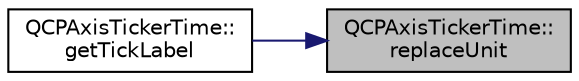 digraph "QCPAxisTickerTime::replaceUnit"
{
 // LATEX_PDF_SIZE
  edge [fontname="Helvetica",fontsize="10",labelfontname="Helvetica",labelfontsize="10"];
  node [fontname="Helvetica",fontsize="10",shape=record];
  rankdir="RL";
  Node1 [label="QCPAxisTickerTime::\lreplaceUnit",height=0.2,width=0.4,color="black", fillcolor="grey75", style="filled", fontcolor="black",tooltip=" "];
  Node1 -> Node2 [dir="back",color="midnightblue",fontsize="10",style="solid",fontname="Helvetica"];
  Node2 [label="QCPAxisTickerTime::\lgetTickLabel",height=0.2,width=0.4,color="black", fillcolor="white", style="filled",URL="$classQCPAxisTickerTime.html#a046eb771bdf2a959f570db542b3a0be6",tooltip=" "];
}
